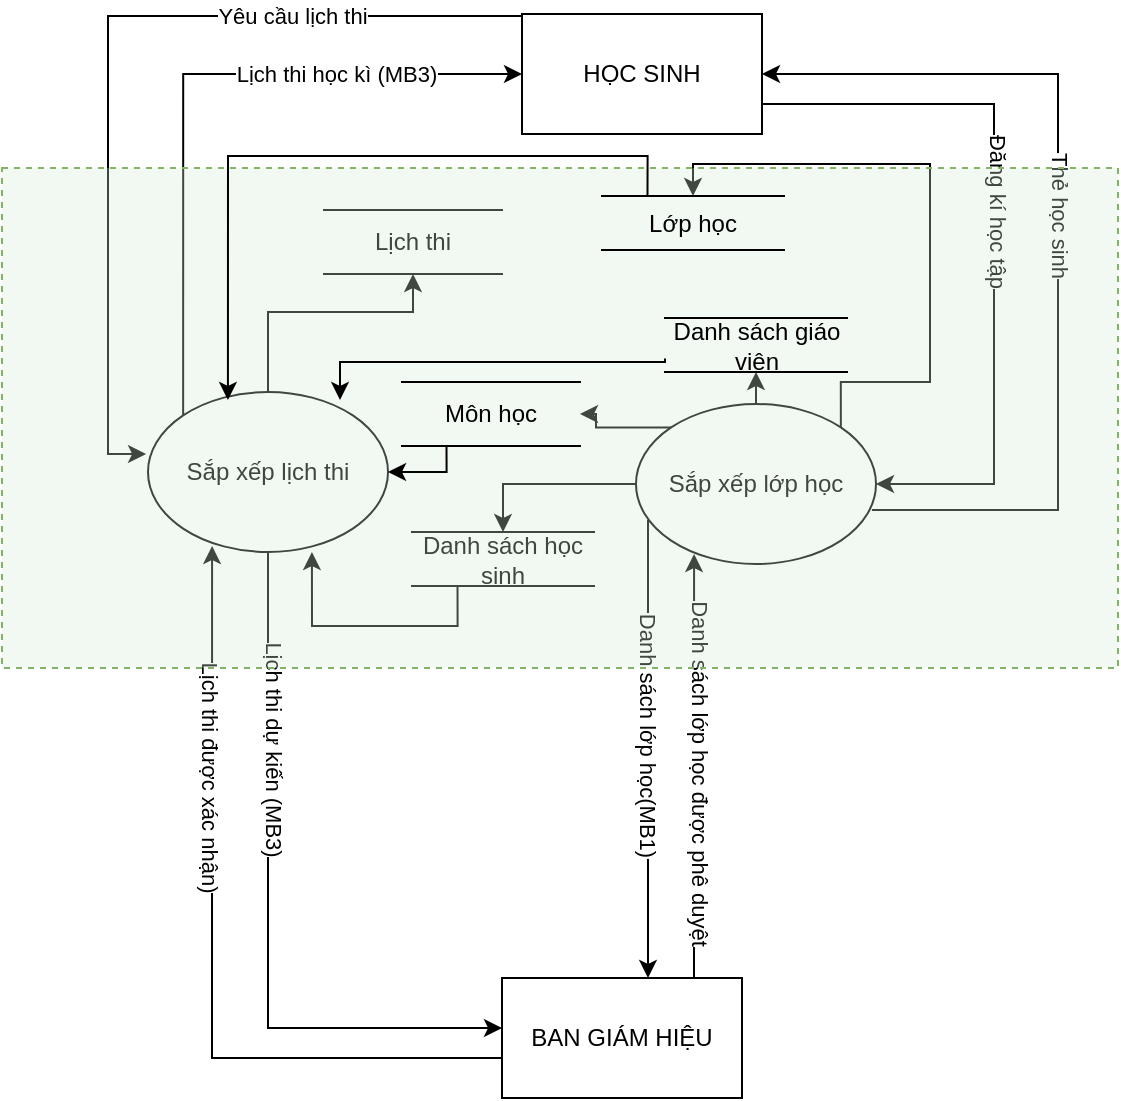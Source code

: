 <mxfile version="14.6.9" type="github">
  <diagram id="9bc5HynWW97KNLTAC6Zj" name="Page-1">
    <mxGraphModel dx="968" dy="539" grid="0" gridSize="10" guides="1" tooltips="1" connect="1" arrows="1" fold="1" page="1" pageScale="1" pageWidth="850" pageHeight="1100" background="#ffffff" math="0" shadow="0">
      <root>
        <mxCell id="0" />
        <mxCell id="1" parent="0" />
        <mxCell id="DaIMqEM_JUgA9F1qBchQ-1" style="edgeStyle=orthogonalEdgeStyle;rounded=0;orthogonalLoop=1;jettySize=auto;html=1;entryX=1;entryY=0.5;entryDx=0;entryDy=0;exitX=0.983;exitY=0.663;exitDx=0;exitDy=0;exitPerimeter=0;" parent="1" source="DaIMqEM_JUgA9F1qBchQ-39" target="DaIMqEM_JUgA9F1qBchQ-26" edge="1">
          <mxGeometry relative="1" as="geometry">
            <mxPoint x="654" y="41" as="sourcePoint" />
            <Array as="points">
              <mxPoint x="685" y="457" />
              <mxPoint x="685" y="239" />
            </Array>
          </mxGeometry>
        </mxCell>
        <mxCell id="DaIMqEM_JUgA9F1qBchQ-2" value="Thẻ học sinh" style="edgeLabel;html=1;align=center;verticalAlign=middle;resizable=0;points=[];rotation=90;" parent="DaIMqEM_JUgA9F1qBchQ-1" vertex="1" connectable="0">
          <mxGeometry x="0.05" y="-1" relative="1" as="geometry">
            <mxPoint as="offset" />
          </mxGeometry>
        </mxCell>
        <mxCell id="DaIMqEM_JUgA9F1qBchQ-3" style="edgeStyle=orthogonalEdgeStyle;rounded=0;orthogonalLoop=1;jettySize=auto;html=1;entryX=0;entryY=0.5;entryDx=0;entryDy=0;exitX=0;exitY=0;exitDx=0;exitDy=0;" parent="1" source="DaIMqEM_JUgA9F1qBchQ-48" target="DaIMqEM_JUgA9F1qBchQ-26" edge="1">
          <mxGeometry relative="1" as="geometry">
            <Array as="points">
              <mxPoint x="248" y="239" />
            </Array>
            <mxPoint x="721" y="48" as="sourcePoint" />
          </mxGeometry>
        </mxCell>
        <mxCell id="DaIMqEM_JUgA9F1qBchQ-4" value="Lịch thi học kì (MB3)" style="edgeLabel;html=1;align=center;verticalAlign=middle;resizable=0;points=[];" parent="DaIMqEM_JUgA9F1qBchQ-3" vertex="1" connectable="0">
          <mxGeometry x="-0.137" y="-2" relative="1" as="geometry">
            <mxPoint x="74.4" y="-23.72" as="offset" />
          </mxGeometry>
        </mxCell>
        <mxCell id="DaIMqEM_JUgA9F1qBchQ-11" style="edgeStyle=orthogonalEdgeStyle;rounded=0;orthogonalLoop=1;jettySize=auto;html=1;align=right;exitX=0.05;exitY=0.725;exitDx=0;exitDy=0;exitPerimeter=0;" parent="1" source="DaIMqEM_JUgA9F1qBchQ-39" target="DaIMqEM_JUgA9F1qBchQ-41" edge="1">
          <mxGeometry relative="1" as="geometry">
            <Array as="points">
              <mxPoint x="480" y="642" />
              <mxPoint x="480" y="642" />
            </Array>
            <mxPoint x="505" y="477" as="sourcePoint" />
          </mxGeometry>
        </mxCell>
        <mxCell id="DaIMqEM_JUgA9F1qBchQ-12" value="Danh sách lớp học(MB1)" style="edgeLabel;html=1;align=center;verticalAlign=middle;resizable=0;points=[];rotation=90;" parent="DaIMqEM_JUgA9F1qBchQ-11" vertex="1" connectable="0">
          <mxGeometry x="-0.067" relative="1" as="geometry">
            <mxPoint as="offset" />
          </mxGeometry>
        </mxCell>
        <mxCell id="DaIMqEM_JUgA9F1qBchQ-13" style="edgeStyle=orthogonalEdgeStyle;rounded=0;orthogonalLoop=1;jettySize=auto;html=1;align=right;exitX=0.5;exitY=1;exitDx=0;exitDy=0;" parent="1" source="DaIMqEM_JUgA9F1qBchQ-48" edge="1">
          <mxGeometry relative="1" as="geometry">
            <Array as="points">
              <mxPoint x="290" y="716" />
            </Array>
            <mxPoint x="159" y="35" as="sourcePoint" />
            <mxPoint x="407" y="716" as="targetPoint" />
          </mxGeometry>
        </mxCell>
        <mxCell id="DaIMqEM_JUgA9F1qBchQ-14" value="Lịch thi dự kiến (MB3)" style="edgeLabel;html=1;align=center;verticalAlign=middle;resizable=0;points=[];rotation=90;" parent="DaIMqEM_JUgA9F1qBchQ-13" vertex="1" connectable="0">
          <mxGeometry x="0.111" y="-2" relative="1" as="geometry">
            <mxPoint x="5" y="-99" as="offset" />
          </mxGeometry>
        </mxCell>
        <mxCell id="DaIMqEM_JUgA9F1qBchQ-17" style="edgeStyle=orthogonalEdgeStyle;rounded=0;orthogonalLoop=1;jettySize=auto;html=1;align=right;entryX=0.242;entryY=0.938;entryDx=0;entryDy=0;entryPerimeter=0;" parent="1" source="DaIMqEM_JUgA9F1qBchQ-41" target="DaIMqEM_JUgA9F1qBchQ-39" edge="1">
          <mxGeometry relative="1" as="geometry">
            <Array as="points">
              <mxPoint x="503" y="587" />
              <mxPoint x="503" y="587" />
            </Array>
            <mxPoint x="26" y="671" as="targetPoint" />
          </mxGeometry>
        </mxCell>
        <mxCell id="DaIMqEM_JUgA9F1qBchQ-18" value="Danh sách lớp học được phê duyệt" style="edgeLabel;html=1;align=center;verticalAlign=middle;resizable=0;points=[];rotation=90;" parent="DaIMqEM_JUgA9F1qBchQ-17" vertex="1" connectable="0">
          <mxGeometry x="-0.075" y="2" relative="1" as="geometry">
            <mxPoint x="5" y="-5" as="offset" />
          </mxGeometry>
        </mxCell>
        <mxCell id="DaIMqEM_JUgA9F1qBchQ-19" style="edgeStyle=orthogonalEdgeStyle;rounded=0;orthogonalLoop=1;jettySize=auto;html=1;exitX=0;exitY=0.75;exitDx=0;exitDy=0;align=right;entryX=0.267;entryY=0.963;entryDx=0;entryDy=0;entryPerimeter=0;" parent="1" source="DaIMqEM_JUgA9F1qBchQ-41" target="DaIMqEM_JUgA9F1qBchQ-48" edge="1">
          <mxGeometry relative="1" as="geometry">
            <Array as="points">
              <mxPoint x="262" y="731" />
            </Array>
            <mxPoint x="131" y="36" as="targetPoint" />
          </mxGeometry>
        </mxCell>
        <mxCell id="DaIMqEM_JUgA9F1qBchQ-20" value="Lịch thi được xác nhận)" style="edgeLabel;html=1;align=center;verticalAlign=middle;resizable=0;points=[];rotation=90;" parent="DaIMqEM_JUgA9F1qBchQ-19" vertex="1" connectable="0">
          <mxGeometry x="-0.079" relative="1" as="geometry">
            <mxPoint x="-1.01" y="-104" as="offset" />
          </mxGeometry>
        </mxCell>
        <mxCell id="DaIMqEM_JUgA9F1qBchQ-22" style="edgeStyle=orthogonalEdgeStyle;rounded=0;orthogonalLoop=1;jettySize=auto;html=1;exitX=1;exitY=0.75;exitDx=0;exitDy=0;entryX=1;entryY=0.5;entryDx=0;entryDy=0;" parent="1" source="DaIMqEM_JUgA9F1qBchQ-26" target="DaIMqEM_JUgA9F1qBchQ-39" edge="1">
          <mxGeometry relative="1" as="geometry">
            <Array as="points">
              <mxPoint x="653" y="254" />
              <mxPoint x="653" y="444" />
            </Array>
            <mxPoint x="586" y="39" as="targetPoint" />
          </mxGeometry>
        </mxCell>
        <mxCell id="DaIMqEM_JUgA9F1qBchQ-23" value="Đăng kí học tập" style="edgeLabel;html=1;align=center;verticalAlign=middle;resizable=0;points=[];rotation=90;" parent="DaIMqEM_JUgA9F1qBchQ-22" vertex="1" connectable="0">
          <mxGeometry x="-0.073" y="2" relative="1" as="geometry">
            <mxPoint as="offset" />
          </mxGeometry>
        </mxCell>
        <mxCell id="duTypEZ2oNPXUYQSm39F-12" style="edgeStyle=orthogonalEdgeStyle;rounded=0;orthogonalLoop=1;jettySize=auto;html=1;exitX=0;exitY=0.25;exitDx=0;exitDy=0;entryX=-0.008;entryY=0.388;entryDx=0;entryDy=0;entryPerimeter=0;" edge="1" parent="1" source="DaIMqEM_JUgA9F1qBchQ-26" target="DaIMqEM_JUgA9F1qBchQ-48">
          <mxGeometry relative="1" as="geometry">
            <Array as="points">
              <mxPoint x="417" y="210" />
              <mxPoint x="210" y="210" />
              <mxPoint x="210" y="429" />
            </Array>
          </mxGeometry>
        </mxCell>
        <mxCell id="duTypEZ2oNPXUYQSm39F-13" value="Yêu cầu lịch thi" style="edgeLabel;html=1;align=center;verticalAlign=middle;resizable=0;points=[];" vertex="1" connectable="0" parent="duTypEZ2oNPXUYQSm39F-12">
          <mxGeometry x="-0.438" relative="1" as="geometry">
            <mxPoint as="offset" />
          </mxGeometry>
        </mxCell>
        <mxCell id="DaIMqEM_JUgA9F1qBchQ-26" value="HỌC SINH" style="rounded=0;whiteSpace=wrap;html=1;" parent="1" vertex="1">
          <mxGeometry x="417" y="209" width="120" height="60" as="geometry" />
        </mxCell>
        <mxCell id="DaIMqEM_JUgA9F1qBchQ-37" style="edgeStyle=orthogonalEdgeStyle;rounded=0;orthogonalLoop=1;jettySize=auto;html=1;exitX=0;exitY=0.5;exitDx=0;exitDy=0;entryX=0.5;entryY=0;entryDx=0;entryDy=0;" parent="1" source="DaIMqEM_JUgA9F1qBchQ-39" target="DaIMqEM_JUgA9F1qBchQ-44" edge="1">
          <mxGeometry relative="1" as="geometry">
            <Array as="points">
              <mxPoint x="408" y="444" />
            </Array>
          </mxGeometry>
        </mxCell>
        <mxCell id="DaIMqEM_JUgA9F1qBchQ-38" style="edgeStyle=orthogonalEdgeStyle;rounded=0;orthogonalLoop=1;jettySize=auto;html=1;exitX=0.5;exitY=0;exitDx=0;exitDy=0;entryX=0.5;entryY=1;entryDx=0;entryDy=0;" parent="1" source="DaIMqEM_JUgA9F1qBchQ-48" target="DaIMqEM_JUgA9F1qBchQ-43" edge="1">
          <mxGeometry relative="1" as="geometry">
            <Array as="points">
              <mxPoint x="290" y="358" />
              <mxPoint x="363" y="358" />
            </Array>
          </mxGeometry>
        </mxCell>
        <mxCell id="lcXxIy1TSJ2TYwvzFeSi-4" style="edgeStyle=orthogonalEdgeStyle;rounded=0;orthogonalLoop=1;jettySize=auto;html=1;exitX=0.5;exitY=0;exitDx=0;exitDy=0;entryX=0.5;entryY=1;entryDx=0;entryDy=0;" parent="1" source="DaIMqEM_JUgA9F1qBchQ-39" target="lcXxIy1TSJ2TYwvzFeSi-3" edge="1">
          <mxGeometry relative="1" as="geometry" />
        </mxCell>
        <mxCell id="duTypEZ2oNPXUYQSm39F-4" style="edgeStyle=orthogonalEdgeStyle;rounded=0;orthogonalLoop=1;jettySize=auto;html=1;exitX=1;exitY=0;exitDx=0;exitDy=0;entryX=0.5;entryY=0;entryDx=0;entryDy=0;" edge="1" parent="1" source="DaIMqEM_JUgA9F1qBchQ-39" target="duTypEZ2oNPXUYQSm39F-3">
          <mxGeometry relative="1" as="geometry">
            <Array as="points">
              <mxPoint x="576" y="393" />
              <mxPoint x="621" y="393" />
              <mxPoint x="621" y="284" />
              <mxPoint x="503" y="284" />
            </Array>
          </mxGeometry>
        </mxCell>
        <mxCell id="duTypEZ2oNPXUYQSm39F-10" style="edgeStyle=orthogonalEdgeStyle;rounded=0;orthogonalLoop=1;jettySize=auto;html=1;exitX=0;exitY=0;exitDx=0;exitDy=0;entryX=1;entryY=0.5;entryDx=0;entryDy=0;" edge="1" parent="1" source="DaIMqEM_JUgA9F1qBchQ-39" target="duTypEZ2oNPXUYQSm39F-1">
          <mxGeometry relative="1" as="geometry" />
        </mxCell>
        <mxCell id="DaIMqEM_JUgA9F1qBchQ-39" value="Sắp xếp lớp học" style="ellipse;whiteSpace=wrap;html=1;" parent="1" vertex="1">
          <mxGeometry x="474" y="404" width="120" height="80" as="geometry" />
        </mxCell>
        <mxCell id="DaIMqEM_JUgA9F1qBchQ-41" value="BAN GIÁM HIỆU" style="rounded=0;whiteSpace=wrap;html=1;" parent="1" vertex="1">
          <mxGeometry x="407" y="691" width="120" height="60" as="geometry" />
        </mxCell>
        <mxCell id="DaIMqEM_JUgA9F1qBchQ-43" value="Lịch thi" style="shape=partialRectangle;whiteSpace=wrap;html=1;left=0;right=0;fillColor=none;rounded=0;shadow=0;glass=0;sketch=0;" parent="1" vertex="1">
          <mxGeometry x="318" y="307" width="89" height="32" as="geometry" />
        </mxCell>
        <mxCell id="duTypEZ2oNPXUYQSm39F-7" style="edgeStyle=orthogonalEdgeStyle;rounded=0;orthogonalLoop=1;jettySize=auto;html=1;exitX=0.25;exitY=1;exitDx=0;exitDy=0;entryX=0.683;entryY=1;entryDx=0;entryDy=0;entryPerimeter=0;" edge="1" parent="1" source="DaIMqEM_JUgA9F1qBchQ-44" target="DaIMqEM_JUgA9F1qBchQ-48">
          <mxGeometry relative="1" as="geometry" />
        </mxCell>
        <mxCell id="DaIMqEM_JUgA9F1qBchQ-44" value="Danh sách học sinh" style="shape=partialRectangle;whiteSpace=wrap;html=1;left=0;right=0;fillColor=none;rounded=0;shadow=0;glass=0;sketch=0;" parent="1" vertex="1">
          <mxGeometry x="362" y="468" width="91" height="27" as="geometry" />
        </mxCell>
        <mxCell id="DaIMqEM_JUgA9F1qBchQ-48" value="Sắp xếp lịch thi" style="ellipse;whiteSpace=wrap;html=1;" parent="1" vertex="1">
          <mxGeometry x="230" y="398" width="120" height="80" as="geometry" />
        </mxCell>
        <mxCell id="DaIMqEM_JUgA9F1qBchQ-49" value="" style="rounded=0;whiteSpace=wrap;html=1;fillColor=#d5e8d4;strokeColor=#82b366;dashed=1;fillOpacity=30;" parent="1" vertex="1">
          <mxGeometry x="157" y="286" width="558" height="250" as="geometry" />
        </mxCell>
        <mxCell id="duTypEZ2oNPXUYQSm39F-8" style="edgeStyle=orthogonalEdgeStyle;rounded=0;orthogonalLoop=1;jettySize=auto;html=1;exitX=0;exitY=0.75;exitDx=0;exitDy=0;entryX=0.8;entryY=0.05;entryDx=0;entryDy=0;entryPerimeter=0;" edge="1" parent="1" source="lcXxIy1TSJ2TYwvzFeSi-3" target="DaIMqEM_JUgA9F1qBchQ-48">
          <mxGeometry relative="1" as="geometry">
            <Array as="points">
              <mxPoint x="489" y="383" />
              <mxPoint x="326" y="383" />
            </Array>
          </mxGeometry>
        </mxCell>
        <mxCell id="lcXxIy1TSJ2TYwvzFeSi-3" value="Danh sách giáo viên" style="shape=partialRectangle;whiteSpace=wrap;html=1;left=0;right=0;fillColor=none;rounded=0;shadow=0;glass=0;sketch=0;" parent="1" vertex="1">
          <mxGeometry x="488.5" y="361" width="91" height="27" as="geometry" />
        </mxCell>
        <mxCell id="duTypEZ2oNPXUYQSm39F-6" style="edgeStyle=orthogonalEdgeStyle;rounded=0;orthogonalLoop=1;jettySize=auto;html=1;exitX=0.25;exitY=1;exitDx=0;exitDy=0;entryX=1;entryY=0.5;entryDx=0;entryDy=0;" edge="1" parent="1" source="duTypEZ2oNPXUYQSm39F-1" target="DaIMqEM_JUgA9F1qBchQ-48">
          <mxGeometry relative="1" as="geometry">
            <Array as="points">
              <mxPoint x="379" y="438" />
            </Array>
          </mxGeometry>
        </mxCell>
        <mxCell id="duTypEZ2oNPXUYQSm39F-1" value="Môn học" style="shape=partialRectangle;whiteSpace=wrap;html=1;left=0;right=0;fillColor=none;rounded=0;shadow=0;glass=0;sketch=0;" vertex="1" parent="1">
          <mxGeometry x="357" y="393" width="89" height="32" as="geometry" />
        </mxCell>
        <mxCell id="duTypEZ2oNPXUYQSm39F-9" style="edgeStyle=orthogonalEdgeStyle;rounded=0;orthogonalLoop=1;jettySize=auto;html=1;exitX=0.25;exitY=0;exitDx=0;exitDy=0;entryX=0.333;entryY=0.05;entryDx=0;entryDy=0;entryPerimeter=0;" edge="1" parent="1" source="duTypEZ2oNPXUYQSm39F-3" target="DaIMqEM_JUgA9F1qBchQ-48">
          <mxGeometry relative="1" as="geometry" />
        </mxCell>
        <mxCell id="duTypEZ2oNPXUYQSm39F-3" value="Lớp học" style="shape=partialRectangle;whiteSpace=wrap;html=1;left=0;right=0;fillColor=none;rounded=0;shadow=0;glass=0;sketch=0;" vertex="1" parent="1">
          <mxGeometry x="457" y="300" width="91" height="27" as="geometry" />
        </mxCell>
      </root>
    </mxGraphModel>
  </diagram>
</mxfile>
